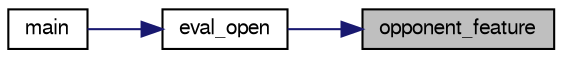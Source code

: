 digraph "opponent_feature"
{
 // LATEX_PDF_SIZE
  bgcolor="transparent";
  edge [fontname="FreeSans",fontsize="10",labelfontname="FreeSans",labelfontsize="10"];
  node [fontname="FreeSans",fontsize="10",shape=record];
  rankdir="RL";
  Node1 [label="opponent_feature",height=0.2,width=0.4,color="black", fillcolor="grey75", style="filled", fontcolor="black",tooltip="Opponent feature."];
  Node1 -> Node2 [dir="back",color="midnightblue",fontsize="10",style="solid",fontname="FreeSans"];
  Node2 [label="eval_open",height=0.2,width=0.4,color="black",URL="$eval_8c.html#a77deb4443cf5c1af91d4166159ac3570",tooltip="Load the evaluation function features' weights."];
  Node2 -> Node3 [dir="back",color="midnightblue",fontsize="10",style="solid",fontname="FreeSans"];
  Node3 [label="main",height=0.2,width=0.4,color="black",URL="$main_8c.html#a3c04138a5bfe5d72780bb7e82a18e627",tooltip="edax main function."];
}
